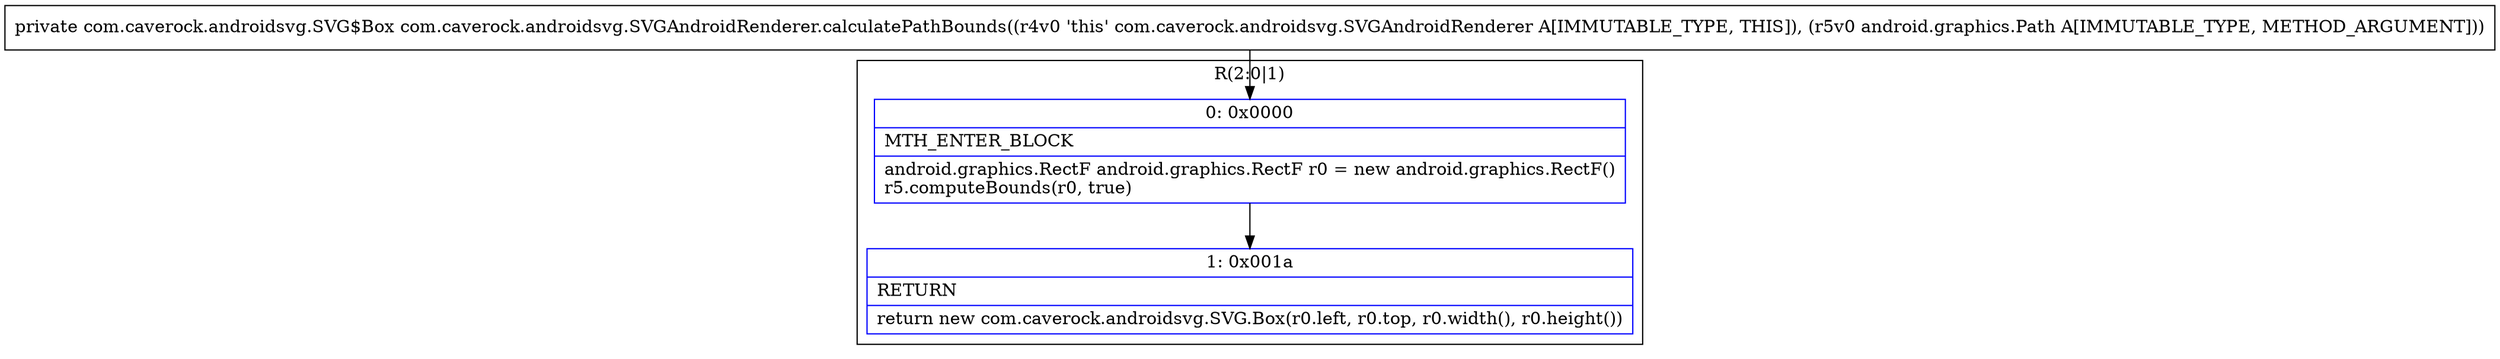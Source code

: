 digraph "CFG forcom.caverock.androidsvg.SVGAndroidRenderer.calculatePathBounds(Landroid\/graphics\/Path;)Lcom\/caverock\/androidsvg\/SVG$Box;" {
subgraph cluster_Region_1132918782 {
label = "R(2:0|1)";
node [shape=record,color=blue];
Node_0 [shape=record,label="{0\:\ 0x0000|MTH_ENTER_BLOCK\l|android.graphics.RectF android.graphics.RectF r0 = new android.graphics.RectF()\lr5.computeBounds(r0, true)\l}"];
Node_1 [shape=record,label="{1\:\ 0x001a|RETURN\l|return new com.caverock.androidsvg.SVG.Box(r0.left, r0.top, r0.width(), r0.height())\l}"];
}
MethodNode[shape=record,label="{private com.caverock.androidsvg.SVG$Box com.caverock.androidsvg.SVGAndroidRenderer.calculatePathBounds((r4v0 'this' com.caverock.androidsvg.SVGAndroidRenderer A[IMMUTABLE_TYPE, THIS]), (r5v0 android.graphics.Path A[IMMUTABLE_TYPE, METHOD_ARGUMENT])) }"];
MethodNode -> Node_0;
Node_0 -> Node_1;
}

